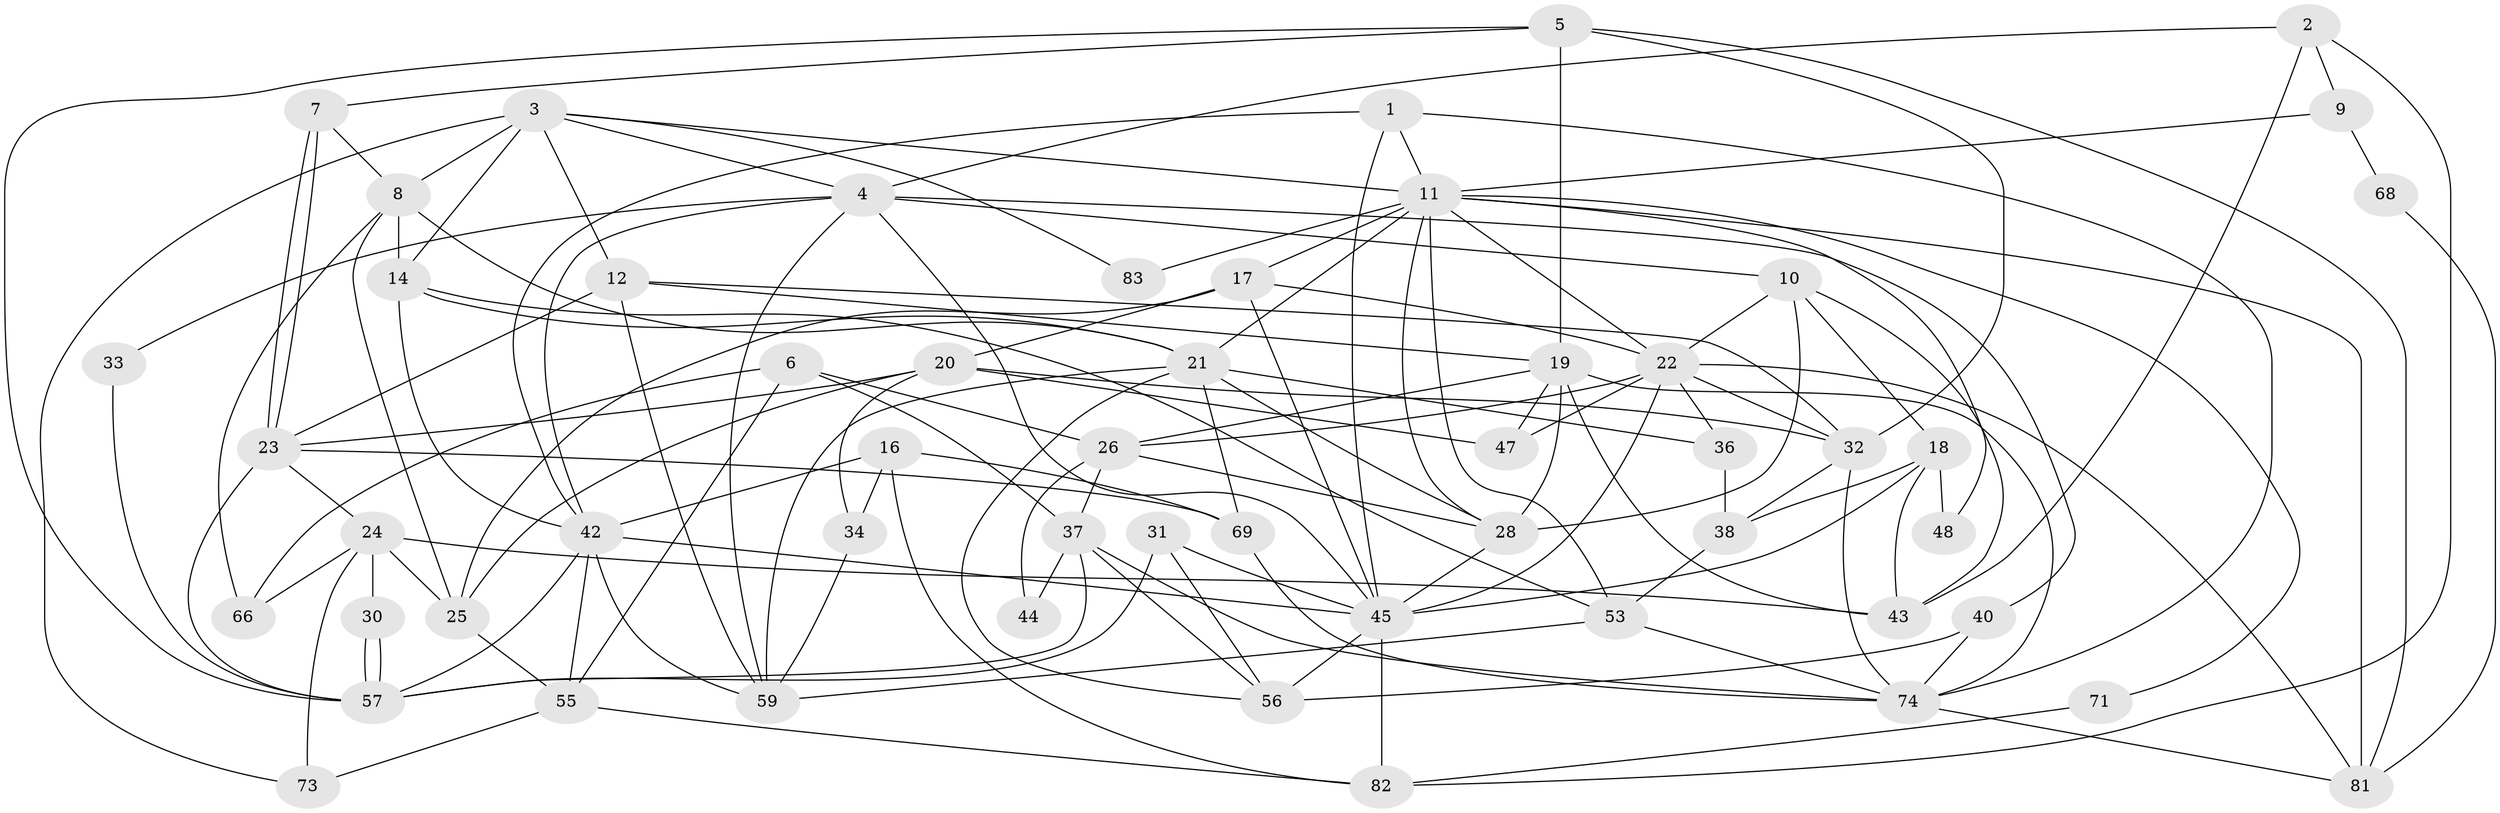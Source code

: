 // original degree distribution, {3: 0.3522727272727273, 5: 0.19318181818181818, 4: 0.18181818181818182, 6: 0.07954545454545454, 8: 0.022727272727272728, 2: 0.125, 7: 0.03409090909090909, 9: 0.011363636363636364}
// Generated by graph-tools (version 1.1) at 2025/41/03/06/25 10:41:58]
// undirected, 54 vertices, 136 edges
graph export_dot {
graph [start="1"]
  node [color=gray90,style=filled];
  1 [super="+13"];
  2 [super="+35"];
  3 [super="+15"];
  4 [super="+63"];
  5 [super="+41"];
  6 [super="+75"];
  7;
  8 [super="+61"];
  9;
  10 [super="+51"];
  11 [super="+62"];
  12;
  14 [super="+39"];
  16 [super="+29"];
  17 [super="+46"];
  18;
  19 [super="+58"];
  20 [super="+87"];
  21 [super="+60"];
  22 [super="+65"];
  23 [super="+54"];
  24 [super="+84"];
  25;
  26 [super="+27"];
  28 [super="+80"];
  30;
  31;
  32 [super="+77"];
  33;
  34;
  36;
  37 [super="+85"];
  38 [super="+52"];
  40;
  42 [super="+76"];
  43 [super="+88"];
  44;
  45 [super="+49"];
  47 [super="+50"];
  48;
  53 [super="+67"];
  55 [super="+70"];
  56 [super="+64"];
  57 [super="+78"];
  59 [super="+72"];
  66;
  68;
  69;
  71;
  73;
  74 [super="+79"];
  81;
  82 [super="+86"];
  83;
  1 -- 11;
  1 -- 45;
  1 -- 74;
  1 -- 42;
  2 -- 43;
  2 -- 9;
  2 -- 82;
  2 -- 4;
  3 -- 14;
  3 -- 8 [weight=2];
  3 -- 73;
  3 -- 4;
  3 -- 83;
  3 -- 11;
  3 -- 12;
  4 -- 59;
  4 -- 33;
  4 -- 40;
  4 -- 42;
  4 -- 45;
  4 -- 10;
  5 -- 7;
  5 -- 81;
  5 -- 57;
  5 -- 32;
  5 -- 19;
  6 -- 66;
  6 -- 26;
  6 -- 37;
  6 -- 55;
  7 -- 23;
  7 -- 23;
  7 -- 8;
  8 -- 14;
  8 -- 25;
  8 -- 66;
  8 -- 21;
  9 -- 11;
  9 -- 68;
  10 -- 18;
  10 -- 28;
  10 -- 43;
  10 -- 22;
  11 -- 81;
  11 -- 17;
  11 -- 48;
  11 -- 71;
  11 -- 83;
  11 -- 53;
  11 -- 21;
  11 -- 28;
  11 -- 22;
  12 -- 32;
  12 -- 19;
  12 -- 23;
  12 -- 59;
  14 -- 53;
  14 -- 21;
  14 -- 42;
  16 -- 69;
  16 -- 42;
  16 -- 82;
  16 -- 34;
  17 -- 20;
  17 -- 25;
  17 -- 45;
  17 -- 22;
  18 -- 45;
  18 -- 48;
  18 -- 43;
  18 -- 38;
  19 -- 47;
  19 -- 28;
  19 -- 74;
  19 -- 26;
  19 -- 43;
  20 -- 23;
  20 -- 25;
  20 -- 34;
  20 -- 32;
  20 -- 47;
  21 -- 36;
  21 -- 69;
  21 -- 56;
  21 -- 59;
  21 -- 28;
  22 -- 45;
  22 -- 81;
  22 -- 26;
  22 -- 32 [weight=2];
  22 -- 36;
  22 -- 47;
  23 -- 69;
  23 -- 24;
  23 -- 57;
  24 -- 43 [weight=2];
  24 -- 25;
  24 -- 66;
  24 -- 73;
  24 -- 30;
  25 -- 55;
  26 -- 37;
  26 -- 44;
  26 -- 28;
  28 -- 45;
  30 -- 57;
  30 -- 57;
  31 -- 57;
  31 -- 45;
  31 -- 56;
  32 -- 38;
  32 -- 74;
  33 -- 57;
  34 -- 59;
  36 -- 38;
  37 -- 74;
  37 -- 44;
  37 -- 57;
  37 -- 56;
  38 -- 53;
  40 -- 56;
  40 -- 74;
  42 -- 57;
  42 -- 55;
  42 -- 59;
  42 -- 45;
  45 -- 82;
  45 -- 56;
  53 -- 74;
  53 -- 59;
  55 -- 82;
  55 -- 73;
  68 -- 81;
  69 -- 74;
  71 -- 82;
  74 -- 81;
}
